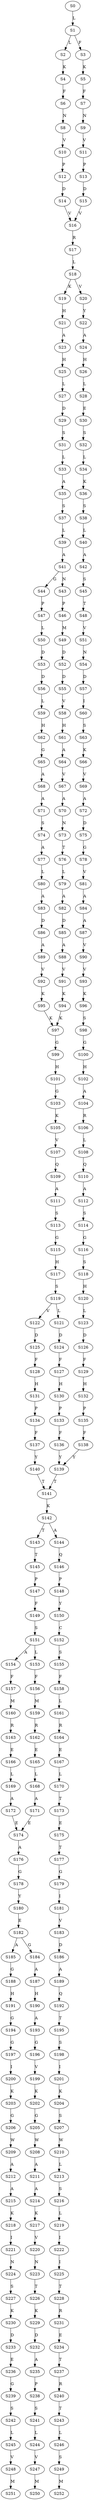 strict digraph  {
	S0 -> S1 [ label = L ];
	S1 -> S2 [ label = L ];
	S1 -> S3 [ label = F ];
	S2 -> S4 [ label = K ];
	S3 -> S5 [ label = K ];
	S4 -> S6 [ label = F ];
	S5 -> S7 [ label = F ];
	S6 -> S8 [ label = N ];
	S7 -> S9 [ label = N ];
	S8 -> S10 [ label = V ];
	S9 -> S11 [ label = V ];
	S10 -> S12 [ label = P ];
	S11 -> S13 [ label = P ];
	S12 -> S14 [ label = D ];
	S13 -> S15 [ label = D ];
	S14 -> S16 [ label = V ];
	S15 -> S16 [ label = V ];
	S16 -> S17 [ label = R ];
	S17 -> S18 [ label = L ];
	S18 -> S19 [ label = K ];
	S18 -> S20 [ label = V ];
	S19 -> S21 [ label = H ];
	S20 -> S22 [ label = Y ];
	S21 -> S23 [ label = A ];
	S22 -> S24 [ label = A ];
	S23 -> S25 [ label = H ];
	S24 -> S26 [ label = H ];
	S25 -> S27 [ label = L ];
	S26 -> S28 [ label = L ];
	S27 -> S29 [ label = D ];
	S28 -> S30 [ label = E ];
	S29 -> S31 [ label = S ];
	S30 -> S32 [ label = S ];
	S31 -> S33 [ label = L ];
	S32 -> S34 [ label = L ];
	S33 -> S35 [ label = A ];
	S34 -> S36 [ label = K ];
	S35 -> S37 [ label = S ];
	S36 -> S38 [ label = S ];
	S37 -> S39 [ label = L ];
	S38 -> S40 [ label = L ];
	S39 -> S41 [ label = A ];
	S40 -> S42 [ label = A ];
	S41 -> S43 [ label = N ];
	S41 -> S44 [ label = G ];
	S42 -> S45 [ label = S ];
	S43 -> S46 [ label = P ];
	S44 -> S47 [ label = P ];
	S45 -> S48 [ label = T ];
	S46 -> S49 [ label = M ];
	S47 -> S50 [ label = L ];
	S48 -> S51 [ label = V ];
	S49 -> S52 [ label = D ];
	S50 -> S53 [ label = D ];
	S51 -> S54 [ label = N ];
	S52 -> S55 [ label = D ];
	S53 -> S56 [ label = D ];
	S54 -> S57 [ label = D ];
	S55 -> S58 [ label = V ];
	S56 -> S59 [ label = L ];
	S57 -> S60 [ label = I ];
	S58 -> S61 [ label = H ];
	S59 -> S62 [ label = H ];
	S60 -> S63 [ label = S ];
	S61 -> S64 [ label = A ];
	S62 -> S65 [ label = G ];
	S63 -> S66 [ label = K ];
	S64 -> S67 [ label = V ];
	S65 -> S68 [ label = A ];
	S66 -> S69 [ label = V ];
	S67 -> S70 [ label = A ];
	S68 -> S71 [ label = A ];
	S69 -> S72 [ label = A ];
	S70 -> S73 [ label = N ];
	S71 -> S74 [ label = S ];
	S72 -> S75 [ label = D ];
	S73 -> S76 [ label = T ];
	S74 -> S77 [ label = A ];
	S75 -> S78 [ label = G ];
	S76 -> S79 [ label = L ];
	S77 -> S80 [ label = L ];
	S78 -> S81 [ label = V ];
	S79 -> S82 [ label = A ];
	S80 -> S83 [ label = A ];
	S81 -> S84 [ label = A ];
	S82 -> S85 [ label = D ];
	S83 -> S86 [ label = D ];
	S84 -> S87 [ label = A ];
	S85 -> S88 [ label = A ];
	S86 -> S89 [ label = A ];
	S87 -> S90 [ label = V ];
	S88 -> S91 [ label = V ];
	S89 -> S92 [ label = V ];
	S90 -> S93 [ label = V ];
	S91 -> S94 [ label = K ];
	S92 -> S95 [ label = K ];
	S93 -> S96 [ label = K ];
	S94 -> S97 [ label = K ];
	S95 -> S97 [ label = K ];
	S96 -> S98 [ label = S ];
	S97 -> S99 [ label = G ];
	S98 -> S100 [ label = G ];
	S99 -> S101 [ label = H ];
	S100 -> S102 [ label = H ];
	S101 -> S103 [ label = G ];
	S102 -> S104 [ label = A ];
	S103 -> S105 [ label = K ];
	S104 -> S106 [ label = R ];
	S105 -> S107 [ label = V ];
	S106 -> S108 [ label = L ];
	S107 -> S109 [ label = Q ];
	S108 -> S110 [ label = Q ];
	S109 -> S111 [ label = A ];
	S110 -> S112 [ label = A ];
	S111 -> S113 [ label = S ];
	S112 -> S114 [ label = S ];
	S113 -> S115 [ label = G ];
	S114 -> S116 [ label = G ];
	S115 -> S117 [ label = H ];
	S116 -> S118 [ label = S ];
	S117 -> S119 [ label = S ];
	S118 -> S120 [ label = H ];
	S119 -> S121 [ label = L ];
	S119 -> S122 [ label = V ];
	S120 -> S123 [ label = L ];
	S121 -> S124 [ label = D ];
	S122 -> S125 [ label = D ];
	S123 -> S126 [ label = D ];
	S124 -> S127 [ label = F ];
	S125 -> S128 [ label = F ];
	S126 -> S129 [ label = F ];
	S127 -> S130 [ label = H ];
	S128 -> S131 [ label = H ];
	S129 -> S132 [ label = H ];
	S130 -> S133 [ label = P ];
	S131 -> S134 [ label = P ];
	S132 -> S135 [ label = P ];
	S133 -> S136 [ label = F ];
	S134 -> S137 [ label = F ];
	S135 -> S138 [ label = F ];
	S136 -> S139 [ label = Y ];
	S137 -> S140 [ label = Y ];
	S138 -> S139 [ label = Y ];
	S139 -> S141 [ label = T ];
	S140 -> S141 [ label = T ];
	S141 -> S142 [ label = K ];
	S142 -> S143 [ label = T ];
	S142 -> S144 [ label = A ];
	S143 -> S145 [ label = T ];
	S144 -> S146 [ label = Q ];
	S145 -> S147 [ label = P ];
	S146 -> S148 [ label = P ];
	S147 -> S149 [ label = F ];
	S148 -> S150 [ label = Y ];
	S149 -> S151 [ label = S ];
	S150 -> S152 [ label = C ];
	S151 -> S153 [ label = L ];
	S151 -> S154 [ label = A ];
	S152 -> S155 [ label = S ];
	S153 -> S156 [ label = F ];
	S154 -> S157 [ label = F ];
	S155 -> S158 [ label = F ];
	S156 -> S159 [ label = M ];
	S157 -> S160 [ label = M ];
	S158 -> S161 [ label = L ];
	S159 -> S162 [ label = R ];
	S160 -> S163 [ label = R ];
	S161 -> S164 [ label = R ];
	S162 -> S165 [ label = E ];
	S163 -> S166 [ label = E ];
	S164 -> S167 [ label = E ];
	S165 -> S168 [ label = L ];
	S166 -> S169 [ label = L ];
	S167 -> S170 [ label = L ];
	S168 -> S171 [ label = A ];
	S169 -> S172 [ label = A ];
	S170 -> S173 [ label = T ];
	S171 -> S174 [ label = E ];
	S172 -> S174 [ label = E ];
	S173 -> S175 [ label = E ];
	S174 -> S176 [ label = A ];
	S175 -> S177 [ label = T ];
	S176 -> S178 [ label = G ];
	S177 -> S179 [ label = G ];
	S178 -> S180 [ label = Y ];
	S179 -> S181 [ label = I ];
	S180 -> S182 [ label = E ];
	S181 -> S183 [ label = V ];
	S182 -> S184 [ label = G ];
	S182 -> S185 [ label = A ];
	S183 -> S186 [ label = D ];
	S184 -> S187 [ label = A ];
	S185 -> S188 [ label = G ];
	S186 -> S189 [ label = A ];
	S187 -> S190 [ label = H ];
	S188 -> S191 [ label = H ];
	S189 -> S192 [ label = Q ];
	S190 -> S193 [ label = A ];
	S191 -> S194 [ label = G ];
	S192 -> S195 [ label = T ];
	S193 -> S196 [ label = G ];
	S194 -> S197 [ label = G ];
	S195 -> S198 [ label = S ];
	S196 -> S199 [ label = V ];
	S197 -> S200 [ label = I ];
	S198 -> S201 [ label = I ];
	S199 -> S202 [ label = K ];
	S200 -> S203 [ label = K ];
	S201 -> S204 [ label = K ];
	S202 -> S205 [ label = G ];
	S203 -> S206 [ label = G ];
	S204 -> S207 [ label = S ];
	S205 -> S208 [ label = W ];
	S206 -> S209 [ label = W ];
	S207 -> S210 [ label = W ];
	S208 -> S211 [ label = A ];
	S209 -> S212 [ label = A ];
	S210 -> S213 [ label = L ];
	S211 -> S214 [ label = A ];
	S212 -> S215 [ label = A ];
	S213 -> S216 [ label = S ];
	S214 -> S217 [ label = K ];
	S215 -> S218 [ label = K ];
	S216 -> S219 [ label = L ];
	S217 -> S220 [ label = V ];
	S218 -> S221 [ label = I ];
	S219 -> S222 [ label = I ];
	S220 -> S223 [ label = N ];
	S221 -> S224 [ label = N ];
	S222 -> S225 [ label = I ];
	S223 -> S226 [ label = T ];
	S224 -> S227 [ label = S ];
	S225 -> S228 [ label = T ];
	S226 -> S229 [ label = K ];
	S227 -> S230 [ label = K ];
	S228 -> S231 [ label = R ];
	S229 -> S232 [ label = D ];
	S230 -> S233 [ label = D ];
	S231 -> S234 [ label = E ];
	S232 -> S235 [ label = A ];
	S233 -> S236 [ label = E ];
	S234 -> S237 [ label = T ];
	S235 -> S238 [ label = P ];
	S236 -> S239 [ label = G ];
	S237 -> S240 [ label = R ];
	S238 -> S241 [ label = S ];
	S239 -> S242 [ label = S ];
	S240 -> S243 [ label = T ];
	S241 -> S244 [ label = L ];
	S242 -> S245 [ label = L ];
	S243 -> S246 [ label = L ];
	S244 -> S247 [ label = V ];
	S245 -> S248 [ label = V ];
	S246 -> S249 [ label = S ];
	S247 -> S250 [ label = M ];
	S248 -> S251 [ label = M ];
	S249 -> S252 [ label = M ];
}
